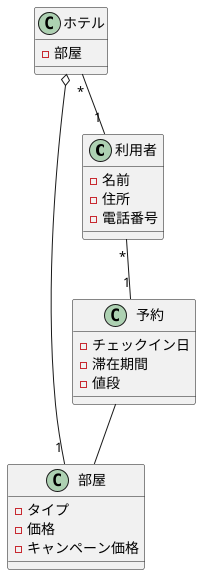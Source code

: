 @startuml
class 利用者{
    -名前
    -住所
    -電話番号
}
class ホテル{
    -部屋
}
class 部屋{
    -タイプ
    -価格
    -キャンペーン価格
}
class 予約{
    -チェックイン日
    -滞在期間
    -値段
}

ホテル "*" -- "1" 利用者
ホテル o-ri- "1" 部屋
利用者 "*" -- "1" 予約
予約 -- 部屋
